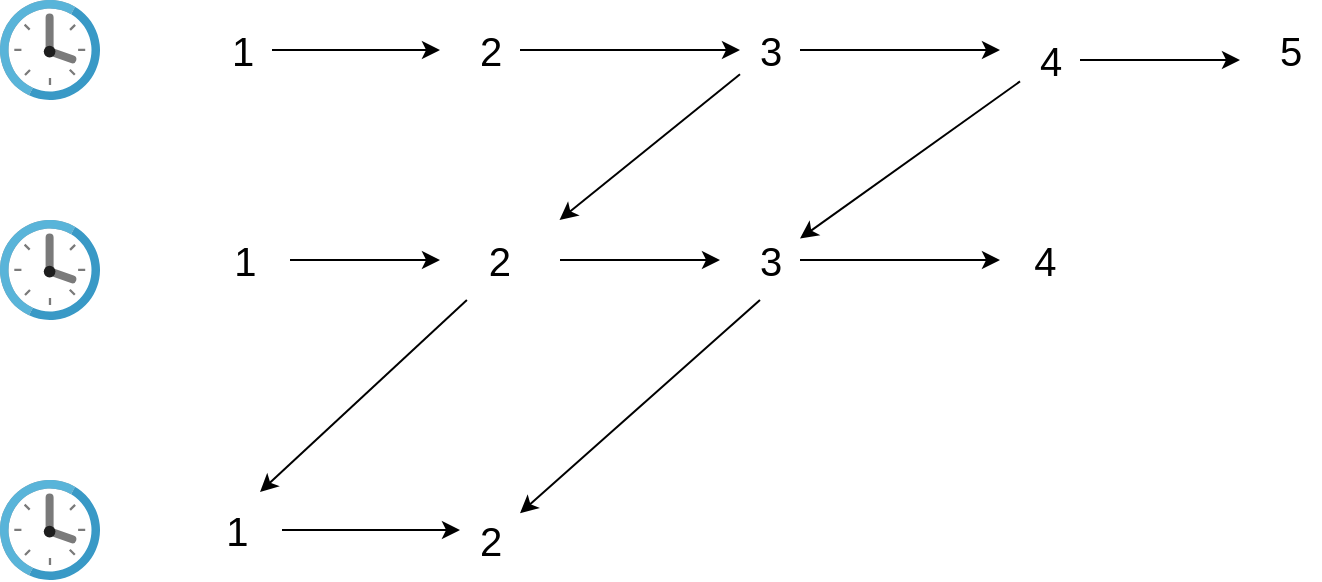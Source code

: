<mxfile version="21.2.2" type="github">
  <diagram id="FynAF6712mWn7e7LtK_c" name="Page-1">
    <mxGraphModel dx="1434" dy="760" grid="1" gridSize="10" guides="1" tooltips="1" connect="1" arrows="1" fold="1" page="1" pageScale="1" pageWidth="850" pageHeight="1100" math="0" shadow="0">
      <root>
        <mxCell id="0" />
        <mxCell id="1" parent="0" />
        <mxCell id="YDPxqVyPuuDmGZl12sw5-1" value="" style="sketch=0;aspect=fixed;html=1;points=[];align=center;image;fontSize=12;image=img/lib/mscae/Clock.svg;" parent="1" vertex="1">
          <mxGeometry x="140" y="310" width="50" height="50" as="geometry" />
        </mxCell>
        <mxCell id="YDPxqVyPuuDmGZl12sw5-2" value="" style="sketch=0;aspect=fixed;html=1;points=[];align=center;image;fontSize=12;image=img/lib/mscae/Clock.svg;" parent="1" vertex="1">
          <mxGeometry x="140" y="70" width="50" height="50" as="geometry" />
        </mxCell>
        <mxCell id="YDPxqVyPuuDmGZl12sw5-3" value="" style="sketch=0;aspect=fixed;html=1;points=[];align=center;image;fontSize=12;image=img/lib/mscae/Clock.svg;" parent="1" vertex="1">
          <mxGeometry x="140" y="180" width="50" height="50" as="geometry" />
        </mxCell>
        <mxCell id="3kTfgfiQJ7Yrveuuf-5Y-4" style="edgeStyle=orthogonalEdgeStyle;rounded=0;orthogonalLoop=1;jettySize=auto;html=1;" edge="1" parent="1" source="YDPxqVyPuuDmGZl12sw5-4">
          <mxGeometry relative="1" as="geometry">
            <mxPoint x="360" y="95" as="targetPoint" />
          </mxGeometry>
        </mxCell>
        <mxCell id="YDPxqVyPuuDmGZl12sw5-4" value="1" style="text;html=1;align=center;verticalAlign=middle;resizable=0;points=[];autosize=1;strokeColor=none;fillColor=none;fontSize=20;" parent="1" vertex="1">
          <mxGeometry x="246" y="75" width="30" height="40" as="geometry" />
        </mxCell>
        <mxCell id="3kTfgfiQJ7Yrveuuf-5Y-5" style="edgeStyle=orthogonalEdgeStyle;rounded=0;orthogonalLoop=1;jettySize=auto;html=1;entryX=0;entryY=0.5;entryDx=0;entryDy=0;entryPerimeter=0;" edge="1" parent="1" source="YDPxqVyPuuDmGZl12sw5-5" target="YDPxqVyPuuDmGZl12sw5-6">
          <mxGeometry relative="1" as="geometry" />
        </mxCell>
        <mxCell id="YDPxqVyPuuDmGZl12sw5-5" value="2" style="text;html=1;align=center;verticalAlign=middle;resizable=0;points=[];autosize=1;strokeColor=none;fillColor=none;fontSize=20;" parent="1" vertex="1">
          <mxGeometry x="370" y="75" width="30" height="40" as="geometry" />
        </mxCell>
        <mxCell id="3kTfgfiQJ7Yrveuuf-5Y-6" style="edgeStyle=orthogonalEdgeStyle;rounded=0;orthogonalLoop=1;jettySize=auto;html=1;" edge="1" parent="1" source="YDPxqVyPuuDmGZl12sw5-6">
          <mxGeometry relative="1" as="geometry">
            <mxPoint x="640" y="95" as="targetPoint" />
          </mxGeometry>
        </mxCell>
        <mxCell id="3kTfgfiQJ7Yrveuuf-5Y-13" style="orthogonalLoop=1;jettySize=auto;html=1;elbow=vertical;" edge="1" parent="1" source="YDPxqVyPuuDmGZl12sw5-6" target="YDPxqVyPuuDmGZl12sw5-11">
          <mxGeometry relative="1" as="geometry" />
        </mxCell>
        <mxCell id="YDPxqVyPuuDmGZl12sw5-6" value="3" style="text;html=1;align=center;verticalAlign=middle;resizable=0;points=[];autosize=1;strokeColor=none;fillColor=none;fontSize=20;" parent="1" vertex="1">
          <mxGeometry x="510" y="75" width="30" height="40" as="geometry" />
        </mxCell>
        <mxCell id="3kTfgfiQJ7Yrveuuf-5Y-12" style="edgeStyle=orthogonalEdgeStyle;rounded=0;orthogonalLoop=1;jettySize=auto;html=1;" edge="1" parent="1" source="YDPxqVyPuuDmGZl12sw5-7">
          <mxGeometry relative="1" as="geometry">
            <mxPoint x="760" y="100" as="targetPoint" />
          </mxGeometry>
        </mxCell>
        <mxCell id="3kTfgfiQJ7Yrveuuf-5Y-21" style="rounded=0;orthogonalLoop=1;jettySize=auto;html=1;" edge="1" parent="1" source="YDPxqVyPuuDmGZl12sw5-7" target="YDPxqVyPuuDmGZl12sw5-13">
          <mxGeometry relative="1" as="geometry" />
        </mxCell>
        <mxCell id="YDPxqVyPuuDmGZl12sw5-7" value="4" style="text;html=1;align=center;verticalAlign=middle;resizable=0;points=[];autosize=1;strokeColor=none;fillColor=none;fontSize=20;" parent="1" vertex="1">
          <mxGeometry x="650" y="80" width="30" height="40" as="geometry" />
        </mxCell>
        <mxCell id="3kTfgfiQJ7Yrveuuf-5Y-7" style="edgeStyle=orthogonalEdgeStyle;rounded=0;orthogonalLoop=1;jettySize=auto;html=1;" edge="1" parent="1" source="YDPxqVyPuuDmGZl12sw5-9">
          <mxGeometry relative="1" as="geometry">
            <mxPoint x="360" y="200" as="targetPoint" />
          </mxGeometry>
        </mxCell>
        <mxCell id="YDPxqVyPuuDmGZl12sw5-9" value="1&amp;nbsp;" style="text;html=1;align=center;verticalAlign=middle;resizable=0;points=[];autosize=1;strokeColor=none;fillColor=none;fontSize=20;" parent="1" vertex="1">
          <mxGeometry x="245" y="180" width="40" height="40" as="geometry" />
        </mxCell>
        <mxCell id="3kTfgfiQJ7Yrveuuf-5Y-8" style="edgeStyle=orthogonalEdgeStyle;rounded=0;orthogonalLoop=1;jettySize=auto;html=1;" edge="1" parent="1" source="YDPxqVyPuuDmGZl12sw5-11">
          <mxGeometry relative="1" as="geometry">
            <mxPoint x="500" y="200" as="targetPoint" />
          </mxGeometry>
        </mxCell>
        <mxCell id="3kTfgfiQJ7Yrveuuf-5Y-15" style="orthogonalLoop=1;jettySize=auto;html=1;entryX=0.725;entryY=0.025;entryDx=0;entryDy=0;entryPerimeter=0;elbow=vertical;" edge="1" parent="1" source="YDPxqVyPuuDmGZl12sw5-11" target="YDPxqVyPuuDmGZl12sw5-16">
          <mxGeometry relative="1" as="geometry" />
        </mxCell>
        <mxCell id="YDPxqVyPuuDmGZl12sw5-11" value="2&amp;nbsp;&amp;nbsp;" style="text;html=1;align=center;verticalAlign=middle;resizable=0;points=[];autosize=1;strokeColor=none;fillColor=none;fontSize=20;" parent="1" vertex="1">
          <mxGeometry x="370" y="180" width="50" height="40" as="geometry" />
        </mxCell>
        <mxCell id="3kTfgfiQJ7Yrveuuf-5Y-9" style="edgeStyle=orthogonalEdgeStyle;rounded=0;orthogonalLoop=1;jettySize=auto;html=1;" edge="1" parent="1" source="YDPxqVyPuuDmGZl12sw5-13">
          <mxGeometry relative="1" as="geometry">
            <mxPoint x="640" y="200" as="targetPoint" />
          </mxGeometry>
        </mxCell>
        <mxCell id="YDPxqVyPuuDmGZl12sw5-13" value="3" style="text;html=1;align=center;verticalAlign=middle;resizable=0;points=[];autosize=1;strokeColor=none;fillColor=none;fontSize=20;" parent="1" vertex="1">
          <mxGeometry x="510" y="180" width="30" height="40" as="geometry" />
        </mxCell>
        <mxCell id="3kTfgfiQJ7Yrveuuf-5Y-18" style="orthogonalLoop=1;jettySize=auto;html=1;elbow=vertical;exitX=0.333;exitY=1;exitDx=0;exitDy=0;exitPerimeter=0;" edge="1" parent="1" source="YDPxqVyPuuDmGZl12sw5-13" target="YDPxqVyPuuDmGZl12sw5-17">
          <mxGeometry relative="1" as="geometry" />
        </mxCell>
        <mxCell id="YDPxqVyPuuDmGZl12sw5-14" value="4&amp;nbsp;" style="text;html=1;align=center;verticalAlign=middle;resizable=0;points=[];autosize=1;strokeColor=none;fillColor=none;fontSize=20;" parent="1" vertex="1">
          <mxGeometry x="645" y="180" width="40" height="40" as="geometry" />
        </mxCell>
        <mxCell id="3kTfgfiQJ7Yrveuuf-5Y-10" style="edgeStyle=orthogonalEdgeStyle;rounded=0;orthogonalLoop=1;jettySize=auto;html=1;" edge="1" parent="1" source="YDPxqVyPuuDmGZl12sw5-16">
          <mxGeometry relative="1" as="geometry">
            <mxPoint x="370" y="335" as="targetPoint" />
          </mxGeometry>
        </mxCell>
        <mxCell id="YDPxqVyPuuDmGZl12sw5-16" value="1&amp;nbsp;" style="text;html=1;align=center;verticalAlign=middle;resizable=0;points=[];autosize=1;strokeColor=none;fillColor=none;fontSize=20;" parent="1" vertex="1">
          <mxGeometry x="241" y="315" width="40" height="40" as="geometry" />
        </mxCell>
        <mxCell id="YDPxqVyPuuDmGZl12sw5-17" value="2" style="text;html=1;align=center;verticalAlign=middle;resizable=0;points=[];autosize=1;strokeColor=none;fillColor=none;fontSize=20;" parent="1" vertex="1">
          <mxGeometry x="370" y="320" width="30" height="40" as="geometry" />
        </mxCell>
        <mxCell id="3kTfgfiQJ7Yrveuuf-5Y-11" value="5" style="text;html=1;align=center;verticalAlign=middle;resizable=0;points=[];autosize=1;strokeColor=none;fillColor=none;fontSize=20;" vertex="1" parent="1">
          <mxGeometry x="770" y="75" width="30" height="40" as="geometry" />
        </mxCell>
      </root>
    </mxGraphModel>
  </diagram>
</mxfile>
